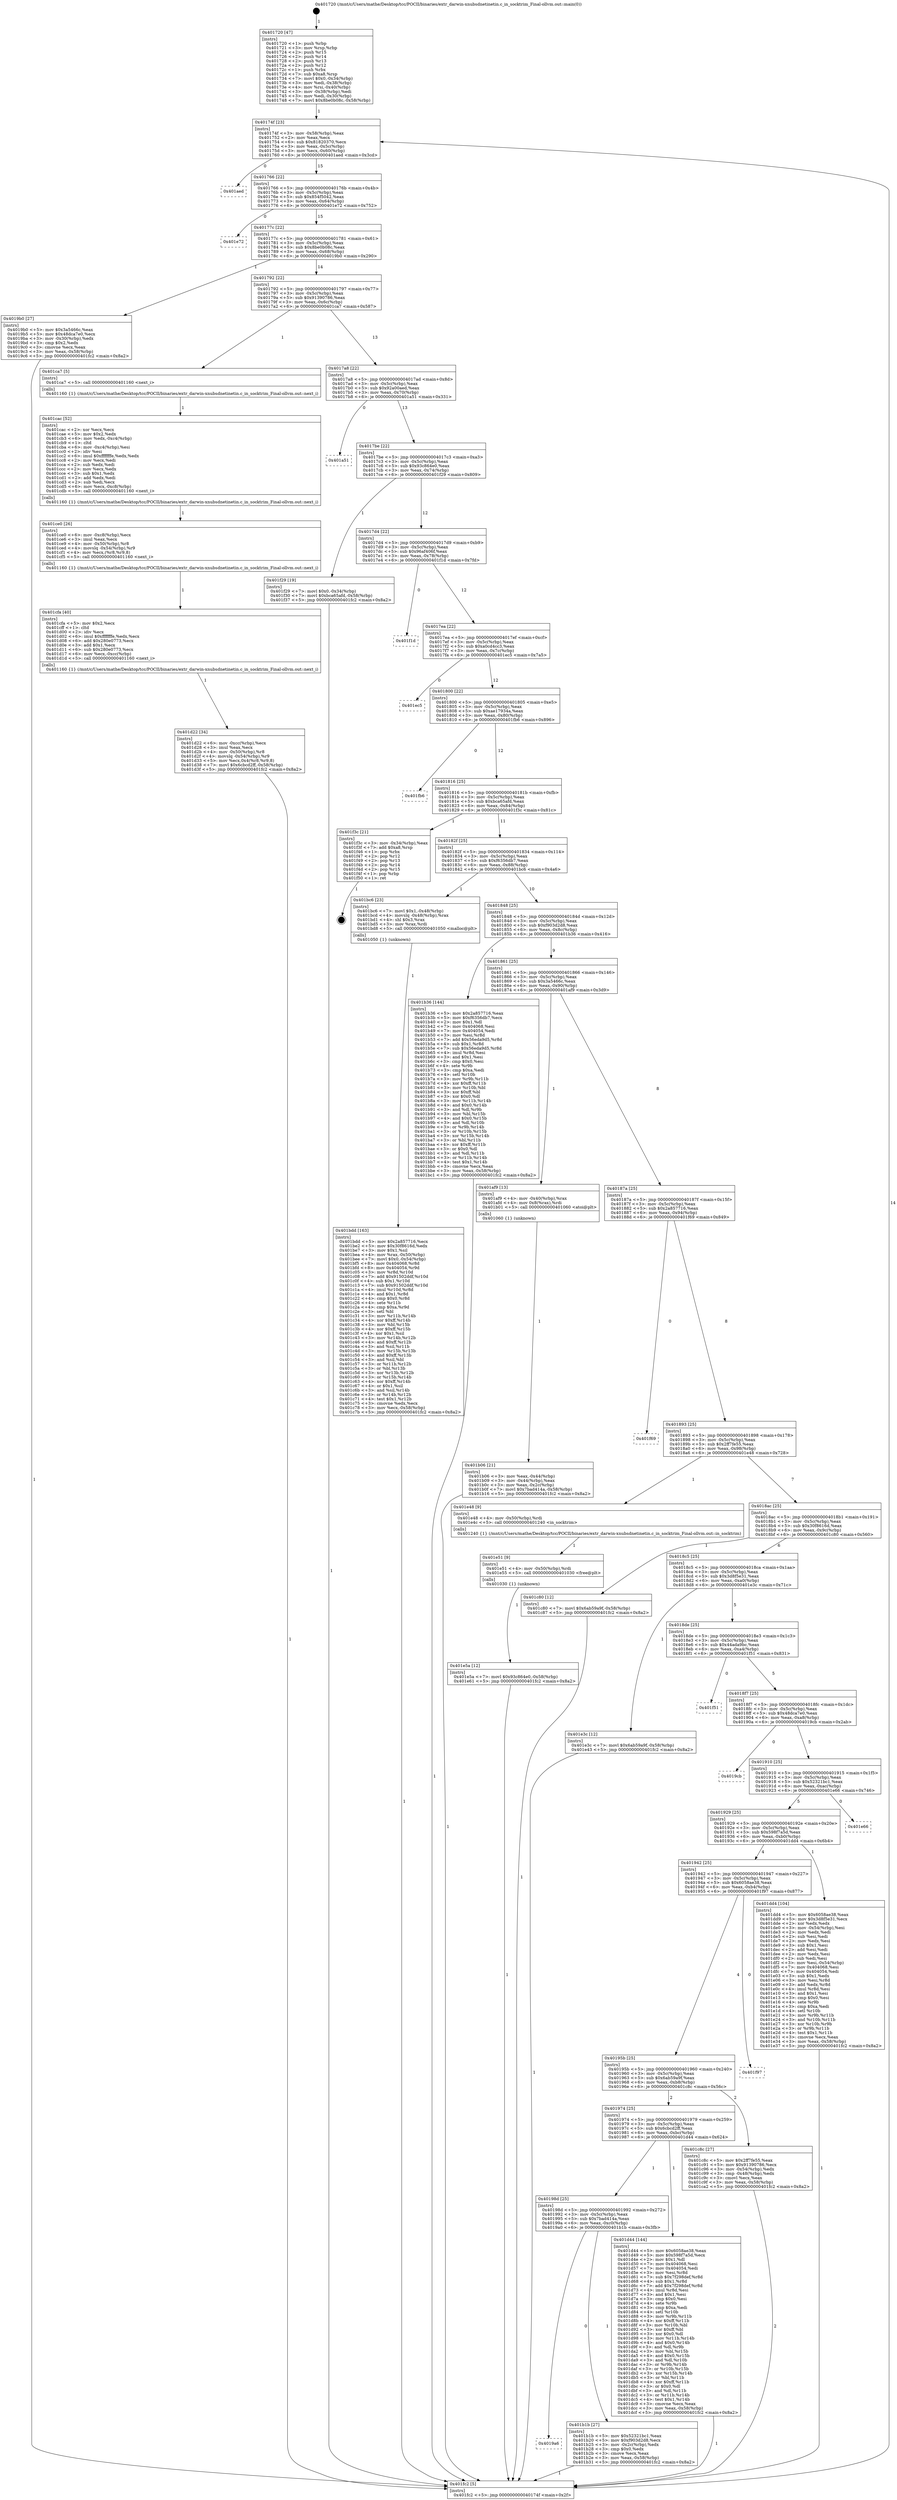 digraph "0x401720" {
  label = "0x401720 (/mnt/c/Users/mathe/Desktop/tcc/POCII/binaries/extr_darwin-xnubsdnetinetin.c_in_socktrim_Final-ollvm.out::main(0))"
  labelloc = "t"
  node[shape=record]

  Entry [label="",width=0.3,height=0.3,shape=circle,fillcolor=black,style=filled]
  "0x40174f" [label="{
     0x40174f [23]\l
     | [instrs]\l
     &nbsp;&nbsp;0x40174f \<+3\>: mov -0x58(%rbp),%eax\l
     &nbsp;&nbsp;0x401752 \<+2\>: mov %eax,%ecx\l
     &nbsp;&nbsp;0x401754 \<+6\>: sub $0x81820370,%ecx\l
     &nbsp;&nbsp;0x40175a \<+3\>: mov %eax,-0x5c(%rbp)\l
     &nbsp;&nbsp;0x40175d \<+3\>: mov %ecx,-0x60(%rbp)\l
     &nbsp;&nbsp;0x401760 \<+6\>: je 0000000000401aed \<main+0x3cd\>\l
  }"]
  "0x401aed" [label="{
     0x401aed\l
  }", style=dashed]
  "0x401766" [label="{
     0x401766 [22]\l
     | [instrs]\l
     &nbsp;&nbsp;0x401766 \<+5\>: jmp 000000000040176b \<main+0x4b\>\l
     &nbsp;&nbsp;0x40176b \<+3\>: mov -0x5c(%rbp),%eax\l
     &nbsp;&nbsp;0x40176e \<+5\>: sub $0x854f5042,%eax\l
     &nbsp;&nbsp;0x401773 \<+3\>: mov %eax,-0x64(%rbp)\l
     &nbsp;&nbsp;0x401776 \<+6\>: je 0000000000401e72 \<main+0x752\>\l
  }"]
  Exit [label="",width=0.3,height=0.3,shape=circle,fillcolor=black,style=filled,peripheries=2]
  "0x401e72" [label="{
     0x401e72\l
  }", style=dashed]
  "0x40177c" [label="{
     0x40177c [22]\l
     | [instrs]\l
     &nbsp;&nbsp;0x40177c \<+5\>: jmp 0000000000401781 \<main+0x61\>\l
     &nbsp;&nbsp;0x401781 \<+3\>: mov -0x5c(%rbp),%eax\l
     &nbsp;&nbsp;0x401784 \<+5\>: sub $0x8be0b08c,%eax\l
     &nbsp;&nbsp;0x401789 \<+3\>: mov %eax,-0x68(%rbp)\l
     &nbsp;&nbsp;0x40178c \<+6\>: je 00000000004019b0 \<main+0x290\>\l
  }"]
  "0x401e5a" [label="{
     0x401e5a [12]\l
     | [instrs]\l
     &nbsp;&nbsp;0x401e5a \<+7\>: movl $0x93c864e0,-0x58(%rbp)\l
     &nbsp;&nbsp;0x401e61 \<+5\>: jmp 0000000000401fc2 \<main+0x8a2\>\l
  }"]
  "0x4019b0" [label="{
     0x4019b0 [27]\l
     | [instrs]\l
     &nbsp;&nbsp;0x4019b0 \<+5\>: mov $0x3a5466c,%eax\l
     &nbsp;&nbsp;0x4019b5 \<+5\>: mov $0x48dca7e0,%ecx\l
     &nbsp;&nbsp;0x4019ba \<+3\>: mov -0x30(%rbp),%edx\l
     &nbsp;&nbsp;0x4019bd \<+3\>: cmp $0x2,%edx\l
     &nbsp;&nbsp;0x4019c0 \<+3\>: cmovne %ecx,%eax\l
     &nbsp;&nbsp;0x4019c3 \<+3\>: mov %eax,-0x58(%rbp)\l
     &nbsp;&nbsp;0x4019c6 \<+5\>: jmp 0000000000401fc2 \<main+0x8a2\>\l
  }"]
  "0x401792" [label="{
     0x401792 [22]\l
     | [instrs]\l
     &nbsp;&nbsp;0x401792 \<+5\>: jmp 0000000000401797 \<main+0x77\>\l
     &nbsp;&nbsp;0x401797 \<+3\>: mov -0x5c(%rbp),%eax\l
     &nbsp;&nbsp;0x40179a \<+5\>: sub $0x91390786,%eax\l
     &nbsp;&nbsp;0x40179f \<+3\>: mov %eax,-0x6c(%rbp)\l
     &nbsp;&nbsp;0x4017a2 \<+6\>: je 0000000000401ca7 \<main+0x587\>\l
  }"]
  "0x401fc2" [label="{
     0x401fc2 [5]\l
     | [instrs]\l
     &nbsp;&nbsp;0x401fc2 \<+5\>: jmp 000000000040174f \<main+0x2f\>\l
  }"]
  "0x401720" [label="{
     0x401720 [47]\l
     | [instrs]\l
     &nbsp;&nbsp;0x401720 \<+1\>: push %rbp\l
     &nbsp;&nbsp;0x401721 \<+3\>: mov %rsp,%rbp\l
     &nbsp;&nbsp;0x401724 \<+2\>: push %r15\l
     &nbsp;&nbsp;0x401726 \<+2\>: push %r14\l
     &nbsp;&nbsp;0x401728 \<+2\>: push %r13\l
     &nbsp;&nbsp;0x40172a \<+2\>: push %r12\l
     &nbsp;&nbsp;0x40172c \<+1\>: push %rbx\l
     &nbsp;&nbsp;0x40172d \<+7\>: sub $0xa8,%rsp\l
     &nbsp;&nbsp;0x401734 \<+7\>: movl $0x0,-0x34(%rbp)\l
     &nbsp;&nbsp;0x40173b \<+3\>: mov %edi,-0x38(%rbp)\l
     &nbsp;&nbsp;0x40173e \<+4\>: mov %rsi,-0x40(%rbp)\l
     &nbsp;&nbsp;0x401742 \<+3\>: mov -0x38(%rbp),%edi\l
     &nbsp;&nbsp;0x401745 \<+3\>: mov %edi,-0x30(%rbp)\l
     &nbsp;&nbsp;0x401748 \<+7\>: movl $0x8be0b08c,-0x58(%rbp)\l
  }"]
  "0x401e51" [label="{
     0x401e51 [9]\l
     | [instrs]\l
     &nbsp;&nbsp;0x401e51 \<+4\>: mov -0x50(%rbp),%rdi\l
     &nbsp;&nbsp;0x401e55 \<+5\>: call 0000000000401030 \<free@plt\>\l
     | [calls]\l
     &nbsp;&nbsp;0x401030 \{1\} (unknown)\l
  }"]
  "0x401ca7" [label="{
     0x401ca7 [5]\l
     | [instrs]\l
     &nbsp;&nbsp;0x401ca7 \<+5\>: call 0000000000401160 \<next_i\>\l
     | [calls]\l
     &nbsp;&nbsp;0x401160 \{1\} (/mnt/c/Users/mathe/Desktop/tcc/POCII/binaries/extr_darwin-xnubsdnetinetin.c_in_socktrim_Final-ollvm.out::next_i)\l
  }"]
  "0x4017a8" [label="{
     0x4017a8 [22]\l
     | [instrs]\l
     &nbsp;&nbsp;0x4017a8 \<+5\>: jmp 00000000004017ad \<main+0x8d\>\l
     &nbsp;&nbsp;0x4017ad \<+3\>: mov -0x5c(%rbp),%eax\l
     &nbsp;&nbsp;0x4017b0 \<+5\>: sub $0x92a00aed,%eax\l
     &nbsp;&nbsp;0x4017b5 \<+3\>: mov %eax,-0x70(%rbp)\l
     &nbsp;&nbsp;0x4017b8 \<+6\>: je 0000000000401a51 \<main+0x331\>\l
  }"]
  "0x401d22" [label="{
     0x401d22 [34]\l
     | [instrs]\l
     &nbsp;&nbsp;0x401d22 \<+6\>: mov -0xcc(%rbp),%ecx\l
     &nbsp;&nbsp;0x401d28 \<+3\>: imul %eax,%ecx\l
     &nbsp;&nbsp;0x401d2b \<+4\>: mov -0x50(%rbp),%r8\l
     &nbsp;&nbsp;0x401d2f \<+4\>: movslq -0x54(%rbp),%r9\l
     &nbsp;&nbsp;0x401d33 \<+5\>: mov %ecx,0x4(%r8,%r9,8)\l
     &nbsp;&nbsp;0x401d38 \<+7\>: movl $0x6cbcd2ff,-0x58(%rbp)\l
     &nbsp;&nbsp;0x401d3f \<+5\>: jmp 0000000000401fc2 \<main+0x8a2\>\l
  }"]
  "0x401a51" [label="{
     0x401a51\l
  }", style=dashed]
  "0x4017be" [label="{
     0x4017be [22]\l
     | [instrs]\l
     &nbsp;&nbsp;0x4017be \<+5\>: jmp 00000000004017c3 \<main+0xa3\>\l
     &nbsp;&nbsp;0x4017c3 \<+3\>: mov -0x5c(%rbp),%eax\l
     &nbsp;&nbsp;0x4017c6 \<+5\>: sub $0x93c864e0,%eax\l
     &nbsp;&nbsp;0x4017cb \<+3\>: mov %eax,-0x74(%rbp)\l
     &nbsp;&nbsp;0x4017ce \<+6\>: je 0000000000401f29 \<main+0x809\>\l
  }"]
  "0x401cfa" [label="{
     0x401cfa [40]\l
     | [instrs]\l
     &nbsp;&nbsp;0x401cfa \<+5\>: mov $0x2,%ecx\l
     &nbsp;&nbsp;0x401cff \<+1\>: cltd\l
     &nbsp;&nbsp;0x401d00 \<+2\>: idiv %ecx\l
     &nbsp;&nbsp;0x401d02 \<+6\>: imul $0xfffffffe,%edx,%ecx\l
     &nbsp;&nbsp;0x401d08 \<+6\>: add $0x280e0773,%ecx\l
     &nbsp;&nbsp;0x401d0e \<+3\>: add $0x1,%ecx\l
     &nbsp;&nbsp;0x401d11 \<+6\>: sub $0x280e0773,%ecx\l
     &nbsp;&nbsp;0x401d17 \<+6\>: mov %ecx,-0xcc(%rbp)\l
     &nbsp;&nbsp;0x401d1d \<+5\>: call 0000000000401160 \<next_i\>\l
     | [calls]\l
     &nbsp;&nbsp;0x401160 \{1\} (/mnt/c/Users/mathe/Desktop/tcc/POCII/binaries/extr_darwin-xnubsdnetinetin.c_in_socktrim_Final-ollvm.out::next_i)\l
  }"]
  "0x401f29" [label="{
     0x401f29 [19]\l
     | [instrs]\l
     &nbsp;&nbsp;0x401f29 \<+7\>: movl $0x0,-0x34(%rbp)\l
     &nbsp;&nbsp;0x401f30 \<+7\>: movl $0xbca65afd,-0x58(%rbp)\l
     &nbsp;&nbsp;0x401f37 \<+5\>: jmp 0000000000401fc2 \<main+0x8a2\>\l
  }"]
  "0x4017d4" [label="{
     0x4017d4 [22]\l
     | [instrs]\l
     &nbsp;&nbsp;0x4017d4 \<+5\>: jmp 00000000004017d9 \<main+0xb9\>\l
     &nbsp;&nbsp;0x4017d9 \<+3\>: mov -0x5c(%rbp),%eax\l
     &nbsp;&nbsp;0x4017dc \<+5\>: sub $0x96af406f,%eax\l
     &nbsp;&nbsp;0x4017e1 \<+3\>: mov %eax,-0x78(%rbp)\l
     &nbsp;&nbsp;0x4017e4 \<+6\>: je 0000000000401f1d \<main+0x7fd\>\l
  }"]
  "0x401ce0" [label="{
     0x401ce0 [26]\l
     | [instrs]\l
     &nbsp;&nbsp;0x401ce0 \<+6\>: mov -0xc8(%rbp),%ecx\l
     &nbsp;&nbsp;0x401ce6 \<+3\>: imul %eax,%ecx\l
     &nbsp;&nbsp;0x401ce9 \<+4\>: mov -0x50(%rbp),%r8\l
     &nbsp;&nbsp;0x401ced \<+4\>: movslq -0x54(%rbp),%r9\l
     &nbsp;&nbsp;0x401cf1 \<+4\>: mov %ecx,(%r8,%r9,8)\l
     &nbsp;&nbsp;0x401cf5 \<+5\>: call 0000000000401160 \<next_i\>\l
     | [calls]\l
     &nbsp;&nbsp;0x401160 \{1\} (/mnt/c/Users/mathe/Desktop/tcc/POCII/binaries/extr_darwin-xnubsdnetinetin.c_in_socktrim_Final-ollvm.out::next_i)\l
  }"]
  "0x401f1d" [label="{
     0x401f1d\l
  }", style=dashed]
  "0x4017ea" [label="{
     0x4017ea [22]\l
     | [instrs]\l
     &nbsp;&nbsp;0x4017ea \<+5\>: jmp 00000000004017ef \<main+0xcf\>\l
     &nbsp;&nbsp;0x4017ef \<+3\>: mov -0x5c(%rbp),%eax\l
     &nbsp;&nbsp;0x4017f2 \<+5\>: sub $0xa0cd4cc3,%eax\l
     &nbsp;&nbsp;0x4017f7 \<+3\>: mov %eax,-0x7c(%rbp)\l
     &nbsp;&nbsp;0x4017fa \<+6\>: je 0000000000401ec5 \<main+0x7a5\>\l
  }"]
  "0x401cac" [label="{
     0x401cac [52]\l
     | [instrs]\l
     &nbsp;&nbsp;0x401cac \<+2\>: xor %ecx,%ecx\l
     &nbsp;&nbsp;0x401cae \<+5\>: mov $0x2,%edx\l
     &nbsp;&nbsp;0x401cb3 \<+6\>: mov %edx,-0xc4(%rbp)\l
     &nbsp;&nbsp;0x401cb9 \<+1\>: cltd\l
     &nbsp;&nbsp;0x401cba \<+6\>: mov -0xc4(%rbp),%esi\l
     &nbsp;&nbsp;0x401cc0 \<+2\>: idiv %esi\l
     &nbsp;&nbsp;0x401cc2 \<+6\>: imul $0xfffffffe,%edx,%edx\l
     &nbsp;&nbsp;0x401cc8 \<+2\>: mov %ecx,%edi\l
     &nbsp;&nbsp;0x401cca \<+2\>: sub %edx,%edi\l
     &nbsp;&nbsp;0x401ccc \<+2\>: mov %ecx,%edx\l
     &nbsp;&nbsp;0x401cce \<+3\>: sub $0x1,%edx\l
     &nbsp;&nbsp;0x401cd1 \<+2\>: add %edx,%edi\l
     &nbsp;&nbsp;0x401cd3 \<+2\>: sub %edi,%ecx\l
     &nbsp;&nbsp;0x401cd5 \<+6\>: mov %ecx,-0xc8(%rbp)\l
     &nbsp;&nbsp;0x401cdb \<+5\>: call 0000000000401160 \<next_i\>\l
     | [calls]\l
     &nbsp;&nbsp;0x401160 \{1\} (/mnt/c/Users/mathe/Desktop/tcc/POCII/binaries/extr_darwin-xnubsdnetinetin.c_in_socktrim_Final-ollvm.out::next_i)\l
  }"]
  "0x401ec5" [label="{
     0x401ec5\l
  }", style=dashed]
  "0x401800" [label="{
     0x401800 [22]\l
     | [instrs]\l
     &nbsp;&nbsp;0x401800 \<+5\>: jmp 0000000000401805 \<main+0xe5\>\l
     &nbsp;&nbsp;0x401805 \<+3\>: mov -0x5c(%rbp),%eax\l
     &nbsp;&nbsp;0x401808 \<+5\>: sub $0xae17934a,%eax\l
     &nbsp;&nbsp;0x40180d \<+3\>: mov %eax,-0x80(%rbp)\l
     &nbsp;&nbsp;0x401810 \<+6\>: je 0000000000401fb6 \<main+0x896\>\l
  }"]
  "0x401bdd" [label="{
     0x401bdd [163]\l
     | [instrs]\l
     &nbsp;&nbsp;0x401bdd \<+5\>: mov $0x2a857716,%ecx\l
     &nbsp;&nbsp;0x401be2 \<+5\>: mov $0x30f8616d,%edx\l
     &nbsp;&nbsp;0x401be7 \<+3\>: mov $0x1,%sil\l
     &nbsp;&nbsp;0x401bea \<+4\>: mov %rax,-0x50(%rbp)\l
     &nbsp;&nbsp;0x401bee \<+7\>: movl $0x0,-0x54(%rbp)\l
     &nbsp;&nbsp;0x401bf5 \<+8\>: mov 0x404068,%r8d\l
     &nbsp;&nbsp;0x401bfd \<+8\>: mov 0x404054,%r9d\l
     &nbsp;&nbsp;0x401c05 \<+3\>: mov %r8d,%r10d\l
     &nbsp;&nbsp;0x401c08 \<+7\>: add $0x91502ddf,%r10d\l
     &nbsp;&nbsp;0x401c0f \<+4\>: sub $0x1,%r10d\l
     &nbsp;&nbsp;0x401c13 \<+7\>: sub $0x91502ddf,%r10d\l
     &nbsp;&nbsp;0x401c1a \<+4\>: imul %r10d,%r8d\l
     &nbsp;&nbsp;0x401c1e \<+4\>: and $0x1,%r8d\l
     &nbsp;&nbsp;0x401c22 \<+4\>: cmp $0x0,%r8d\l
     &nbsp;&nbsp;0x401c26 \<+4\>: sete %r11b\l
     &nbsp;&nbsp;0x401c2a \<+4\>: cmp $0xa,%r9d\l
     &nbsp;&nbsp;0x401c2e \<+3\>: setl %bl\l
     &nbsp;&nbsp;0x401c31 \<+3\>: mov %r11b,%r14b\l
     &nbsp;&nbsp;0x401c34 \<+4\>: xor $0xff,%r14b\l
     &nbsp;&nbsp;0x401c38 \<+3\>: mov %bl,%r15b\l
     &nbsp;&nbsp;0x401c3b \<+4\>: xor $0xff,%r15b\l
     &nbsp;&nbsp;0x401c3f \<+4\>: xor $0x1,%sil\l
     &nbsp;&nbsp;0x401c43 \<+3\>: mov %r14b,%r12b\l
     &nbsp;&nbsp;0x401c46 \<+4\>: and $0xff,%r12b\l
     &nbsp;&nbsp;0x401c4a \<+3\>: and %sil,%r11b\l
     &nbsp;&nbsp;0x401c4d \<+3\>: mov %r15b,%r13b\l
     &nbsp;&nbsp;0x401c50 \<+4\>: and $0xff,%r13b\l
     &nbsp;&nbsp;0x401c54 \<+3\>: and %sil,%bl\l
     &nbsp;&nbsp;0x401c57 \<+3\>: or %r11b,%r12b\l
     &nbsp;&nbsp;0x401c5a \<+3\>: or %bl,%r13b\l
     &nbsp;&nbsp;0x401c5d \<+3\>: xor %r13b,%r12b\l
     &nbsp;&nbsp;0x401c60 \<+3\>: or %r15b,%r14b\l
     &nbsp;&nbsp;0x401c63 \<+4\>: xor $0xff,%r14b\l
     &nbsp;&nbsp;0x401c67 \<+4\>: or $0x1,%sil\l
     &nbsp;&nbsp;0x401c6b \<+3\>: and %sil,%r14b\l
     &nbsp;&nbsp;0x401c6e \<+3\>: or %r14b,%r12b\l
     &nbsp;&nbsp;0x401c71 \<+4\>: test $0x1,%r12b\l
     &nbsp;&nbsp;0x401c75 \<+3\>: cmovne %edx,%ecx\l
     &nbsp;&nbsp;0x401c78 \<+3\>: mov %ecx,-0x58(%rbp)\l
     &nbsp;&nbsp;0x401c7b \<+5\>: jmp 0000000000401fc2 \<main+0x8a2\>\l
  }"]
  "0x401fb6" [label="{
     0x401fb6\l
  }", style=dashed]
  "0x401816" [label="{
     0x401816 [25]\l
     | [instrs]\l
     &nbsp;&nbsp;0x401816 \<+5\>: jmp 000000000040181b \<main+0xfb\>\l
     &nbsp;&nbsp;0x40181b \<+3\>: mov -0x5c(%rbp),%eax\l
     &nbsp;&nbsp;0x40181e \<+5\>: sub $0xbca65afd,%eax\l
     &nbsp;&nbsp;0x401823 \<+6\>: mov %eax,-0x84(%rbp)\l
     &nbsp;&nbsp;0x401829 \<+6\>: je 0000000000401f3c \<main+0x81c\>\l
  }"]
  "0x4019a6" [label="{
     0x4019a6\l
  }", style=dashed]
  "0x401f3c" [label="{
     0x401f3c [21]\l
     | [instrs]\l
     &nbsp;&nbsp;0x401f3c \<+3\>: mov -0x34(%rbp),%eax\l
     &nbsp;&nbsp;0x401f3f \<+7\>: add $0xa8,%rsp\l
     &nbsp;&nbsp;0x401f46 \<+1\>: pop %rbx\l
     &nbsp;&nbsp;0x401f47 \<+2\>: pop %r12\l
     &nbsp;&nbsp;0x401f49 \<+2\>: pop %r13\l
     &nbsp;&nbsp;0x401f4b \<+2\>: pop %r14\l
     &nbsp;&nbsp;0x401f4d \<+2\>: pop %r15\l
     &nbsp;&nbsp;0x401f4f \<+1\>: pop %rbp\l
     &nbsp;&nbsp;0x401f50 \<+1\>: ret\l
  }"]
  "0x40182f" [label="{
     0x40182f [25]\l
     | [instrs]\l
     &nbsp;&nbsp;0x40182f \<+5\>: jmp 0000000000401834 \<main+0x114\>\l
     &nbsp;&nbsp;0x401834 \<+3\>: mov -0x5c(%rbp),%eax\l
     &nbsp;&nbsp;0x401837 \<+5\>: sub $0xf6356db7,%eax\l
     &nbsp;&nbsp;0x40183c \<+6\>: mov %eax,-0x88(%rbp)\l
     &nbsp;&nbsp;0x401842 \<+6\>: je 0000000000401bc6 \<main+0x4a6\>\l
  }"]
  "0x401b1b" [label="{
     0x401b1b [27]\l
     | [instrs]\l
     &nbsp;&nbsp;0x401b1b \<+5\>: mov $0x52321bc1,%eax\l
     &nbsp;&nbsp;0x401b20 \<+5\>: mov $0xf903d2d8,%ecx\l
     &nbsp;&nbsp;0x401b25 \<+3\>: mov -0x2c(%rbp),%edx\l
     &nbsp;&nbsp;0x401b28 \<+3\>: cmp $0x0,%edx\l
     &nbsp;&nbsp;0x401b2b \<+3\>: cmove %ecx,%eax\l
     &nbsp;&nbsp;0x401b2e \<+3\>: mov %eax,-0x58(%rbp)\l
     &nbsp;&nbsp;0x401b31 \<+5\>: jmp 0000000000401fc2 \<main+0x8a2\>\l
  }"]
  "0x401bc6" [label="{
     0x401bc6 [23]\l
     | [instrs]\l
     &nbsp;&nbsp;0x401bc6 \<+7\>: movl $0x1,-0x48(%rbp)\l
     &nbsp;&nbsp;0x401bcd \<+4\>: movslq -0x48(%rbp),%rax\l
     &nbsp;&nbsp;0x401bd1 \<+4\>: shl $0x3,%rax\l
     &nbsp;&nbsp;0x401bd5 \<+3\>: mov %rax,%rdi\l
     &nbsp;&nbsp;0x401bd8 \<+5\>: call 0000000000401050 \<malloc@plt\>\l
     | [calls]\l
     &nbsp;&nbsp;0x401050 \{1\} (unknown)\l
  }"]
  "0x401848" [label="{
     0x401848 [25]\l
     | [instrs]\l
     &nbsp;&nbsp;0x401848 \<+5\>: jmp 000000000040184d \<main+0x12d\>\l
     &nbsp;&nbsp;0x40184d \<+3\>: mov -0x5c(%rbp),%eax\l
     &nbsp;&nbsp;0x401850 \<+5\>: sub $0xf903d2d8,%eax\l
     &nbsp;&nbsp;0x401855 \<+6\>: mov %eax,-0x8c(%rbp)\l
     &nbsp;&nbsp;0x40185b \<+6\>: je 0000000000401b36 \<main+0x416\>\l
  }"]
  "0x40198d" [label="{
     0x40198d [25]\l
     | [instrs]\l
     &nbsp;&nbsp;0x40198d \<+5\>: jmp 0000000000401992 \<main+0x272\>\l
     &nbsp;&nbsp;0x401992 \<+3\>: mov -0x5c(%rbp),%eax\l
     &nbsp;&nbsp;0x401995 \<+5\>: sub $0x7bad414a,%eax\l
     &nbsp;&nbsp;0x40199a \<+6\>: mov %eax,-0xc0(%rbp)\l
     &nbsp;&nbsp;0x4019a0 \<+6\>: je 0000000000401b1b \<main+0x3fb\>\l
  }"]
  "0x401b36" [label="{
     0x401b36 [144]\l
     | [instrs]\l
     &nbsp;&nbsp;0x401b36 \<+5\>: mov $0x2a857716,%eax\l
     &nbsp;&nbsp;0x401b3b \<+5\>: mov $0xf6356db7,%ecx\l
     &nbsp;&nbsp;0x401b40 \<+2\>: mov $0x1,%dl\l
     &nbsp;&nbsp;0x401b42 \<+7\>: mov 0x404068,%esi\l
     &nbsp;&nbsp;0x401b49 \<+7\>: mov 0x404054,%edi\l
     &nbsp;&nbsp;0x401b50 \<+3\>: mov %esi,%r8d\l
     &nbsp;&nbsp;0x401b53 \<+7\>: add $0x56eda9d5,%r8d\l
     &nbsp;&nbsp;0x401b5a \<+4\>: sub $0x1,%r8d\l
     &nbsp;&nbsp;0x401b5e \<+7\>: sub $0x56eda9d5,%r8d\l
     &nbsp;&nbsp;0x401b65 \<+4\>: imul %r8d,%esi\l
     &nbsp;&nbsp;0x401b69 \<+3\>: and $0x1,%esi\l
     &nbsp;&nbsp;0x401b6c \<+3\>: cmp $0x0,%esi\l
     &nbsp;&nbsp;0x401b6f \<+4\>: sete %r9b\l
     &nbsp;&nbsp;0x401b73 \<+3\>: cmp $0xa,%edi\l
     &nbsp;&nbsp;0x401b76 \<+4\>: setl %r10b\l
     &nbsp;&nbsp;0x401b7a \<+3\>: mov %r9b,%r11b\l
     &nbsp;&nbsp;0x401b7d \<+4\>: xor $0xff,%r11b\l
     &nbsp;&nbsp;0x401b81 \<+3\>: mov %r10b,%bl\l
     &nbsp;&nbsp;0x401b84 \<+3\>: xor $0xff,%bl\l
     &nbsp;&nbsp;0x401b87 \<+3\>: xor $0x0,%dl\l
     &nbsp;&nbsp;0x401b8a \<+3\>: mov %r11b,%r14b\l
     &nbsp;&nbsp;0x401b8d \<+4\>: and $0x0,%r14b\l
     &nbsp;&nbsp;0x401b91 \<+3\>: and %dl,%r9b\l
     &nbsp;&nbsp;0x401b94 \<+3\>: mov %bl,%r15b\l
     &nbsp;&nbsp;0x401b97 \<+4\>: and $0x0,%r15b\l
     &nbsp;&nbsp;0x401b9b \<+3\>: and %dl,%r10b\l
     &nbsp;&nbsp;0x401b9e \<+3\>: or %r9b,%r14b\l
     &nbsp;&nbsp;0x401ba1 \<+3\>: or %r10b,%r15b\l
     &nbsp;&nbsp;0x401ba4 \<+3\>: xor %r15b,%r14b\l
     &nbsp;&nbsp;0x401ba7 \<+3\>: or %bl,%r11b\l
     &nbsp;&nbsp;0x401baa \<+4\>: xor $0xff,%r11b\l
     &nbsp;&nbsp;0x401bae \<+3\>: or $0x0,%dl\l
     &nbsp;&nbsp;0x401bb1 \<+3\>: and %dl,%r11b\l
     &nbsp;&nbsp;0x401bb4 \<+3\>: or %r11b,%r14b\l
     &nbsp;&nbsp;0x401bb7 \<+4\>: test $0x1,%r14b\l
     &nbsp;&nbsp;0x401bbb \<+3\>: cmovne %ecx,%eax\l
     &nbsp;&nbsp;0x401bbe \<+3\>: mov %eax,-0x58(%rbp)\l
     &nbsp;&nbsp;0x401bc1 \<+5\>: jmp 0000000000401fc2 \<main+0x8a2\>\l
  }"]
  "0x401861" [label="{
     0x401861 [25]\l
     | [instrs]\l
     &nbsp;&nbsp;0x401861 \<+5\>: jmp 0000000000401866 \<main+0x146\>\l
     &nbsp;&nbsp;0x401866 \<+3\>: mov -0x5c(%rbp),%eax\l
     &nbsp;&nbsp;0x401869 \<+5\>: sub $0x3a5466c,%eax\l
     &nbsp;&nbsp;0x40186e \<+6\>: mov %eax,-0x90(%rbp)\l
     &nbsp;&nbsp;0x401874 \<+6\>: je 0000000000401af9 \<main+0x3d9\>\l
  }"]
  "0x401d44" [label="{
     0x401d44 [144]\l
     | [instrs]\l
     &nbsp;&nbsp;0x401d44 \<+5\>: mov $0x6058ae38,%eax\l
     &nbsp;&nbsp;0x401d49 \<+5\>: mov $0x598f7a5d,%ecx\l
     &nbsp;&nbsp;0x401d4e \<+2\>: mov $0x1,%dl\l
     &nbsp;&nbsp;0x401d50 \<+7\>: mov 0x404068,%esi\l
     &nbsp;&nbsp;0x401d57 \<+7\>: mov 0x404054,%edi\l
     &nbsp;&nbsp;0x401d5e \<+3\>: mov %esi,%r8d\l
     &nbsp;&nbsp;0x401d61 \<+7\>: sub $0x7f298def,%r8d\l
     &nbsp;&nbsp;0x401d68 \<+4\>: sub $0x1,%r8d\l
     &nbsp;&nbsp;0x401d6c \<+7\>: add $0x7f298def,%r8d\l
     &nbsp;&nbsp;0x401d73 \<+4\>: imul %r8d,%esi\l
     &nbsp;&nbsp;0x401d77 \<+3\>: and $0x1,%esi\l
     &nbsp;&nbsp;0x401d7a \<+3\>: cmp $0x0,%esi\l
     &nbsp;&nbsp;0x401d7d \<+4\>: sete %r9b\l
     &nbsp;&nbsp;0x401d81 \<+3\>: cmp $0xa,%edi\l
     &nbsp;&nbsp;0x401d84 \<+4\>: setl %r10b\l
     &nbsp;&nbsp;0x401d88 \<+3\>: mov %r9b,%r11b\l
     &nbsp;&nbsp;0x401d8b \<+4\>: xor $0xff,%r11b\l
     &nbsp;&nbsp;0x401d8f \<+3\>: mov %r10b,%bl\l
     &nbsp;&nbsp;0x401d92 \<+3\>: xor $0xff,%bl\l
     &nbsp;&nbsp;0x401d95 \<+3\>: xor $0x0,%dl\l
     &nbsp;&nbsp;0x401d98 \<+3\>: mov %r11b,%r14b\l
     &nbsp;&nbsp;0x401d9b \<+4\>: and $0x0,%r14b\l
     &nbsp;&nbsp;0x401d9f \<+3\>: and %dl,%r9b\l
     &nbsp;&nbsp;0x401da2 \<+3\>: mov %bl,%r15b\l
     &nbsp;&nbsp;0x401da5 \<+4\>: and $0x0,%r15b\l
     &nbsp;&nbsp;0x401da9 \<+3\>: and %dl,%r10b\l
     &nbsp;&nbsp;0x401dac \<+3\>: or %r9b,%r14b\l
     &nbsp;&nbsp;0x401daf \<+3\>: or %r10b,%r15b\l
     &nbsp;&nbsp;0x401db2 \<+3\>: xor %r15b,%r14b\l
     &nbsp;&nbsp;0x401db5 \<+3\>: or %bl,%r11b\l
     &nbsp;&nbsp;0x401db8 \<+4\>: xor $0xff,%r11b\l
     &nbsp;&nbsp;0x401dbc \<+3\>: or $0x0,%dl\l
     &nbsp;&nbsp;0x401dbf \<+3\>: and %dl,%r11b\l
     &nbsp;&nbsp;0x401dc2 \<+3\>: or %r11b,%r14b\l
     &nbsp;&nbsp;0x401dc5 \<+4\>: test $0x1,%r14b\l
     &nbsp;&nbsp;0x401dc9 \<+3\>: cmovne %ecx,%eax\l
     &nbsp;&nbsp;0x401dcc \<+3\>: mov %eax,-0x58(%rbp)\l
     &nbsp;&nbsp;0x401dcf \<+5\>: jmp 0000000000401fc2 \<main+0x8a2\>\l
  }"]
  "0x401af9" [label="{
     0x401af9 [13]\l
     | [instrs]\l
     &nbsp;&nbsp;0x401af9 \<+4\>: mov -0x40(%rbp),%rax\l
     &nbsp;&nbsp;0x401afd \<+4\>: mov 0x8(%rax),%rdi\l
     &nbsp;&nbsp;0x401b01 \<+5\>: call 0000000000401060 \<atoi@plt\>\l
     | [calls]\l
     &nbsp;&nbsp;0x401060 \{1\} (unknown)\l
  }"]
  "0x40187a" [label="{
     0x40187a [25]\l
     | [instrs]\l
     &nbsp;&nbsp;0x40187a \<+5\>: jmp 000000000040187f \<main+0x15f\>\l
     &nbsp;&nbsp;0x40187f \<+3\>: mov -0x5c(%rbp),%eax\l
     &nbsp;&nbsp;0x401882 \<+5\>: sub $0x2a857716,%eax\l
     &nbsp;&nbsp;0x401887 \<+6\>: mov %eax,-0x94(%rbp)\l
     &nbsp;&nbsp;0x40188d \<+6\>: je 0000000000401f69 \<main+0x849\>\l
  }"]
  "0x401b06" [label="{
     0x401b06 [21]\l
     | [instrs]\l
     &nbsp;&nbsp;0x401b06 \<+3\>: mov %eax,-0x44(%rbp)\l
     &nbsp;&nbsp;0x401b09 \<+3\>: mov -0x44(%rbp),%eax\l
     &nbsp;&nbsp;0x401b0c \<+3\>: mov %eax,-0x2c(%rbp)\l
     &nbsp;&nbsp;0x401b0f \<+7\>: movl $0x7bad414a,-0x58(%rbp)\l
     &nbsp;&nbsp;0x401b16 \<+5\>: jmp 0000000000401fc2 \<main+0x8a2\>\l
  }"]
  "0x401974" [label="{
     0x401974 [25]\l
     | [instrs]\l
     &nbsp;&nbsp;0x401974 \<+5\>: jmp 0000000000401979 \<main+0x259\>\l
     &nbsp;&nbsp;0x401979 \<+3\>: mov -0x5c(%rbp),%eax\l
     &nbsp;&nbsp;0x40197c \<+5\>: sub $0x6cbcd2ff,%eax\l
     &nbsp;&nbsp;0x401981 \<+6\>: mov %eax,-0xbc(%rbp)\l
     &nbsp;&nbsp;0x401987 \<+6\>: je 0000000000401d44 \<main+0x624\>\l
  }"]
  "0x401f69" [label="{
     0x401f69\l
  }", style=dashed]
  "0x401893" [label="{
     0x401893 [25]\l
     | [instrs]\l
     &nbsp;&nbsp;0x401893 \<+5\>: jmp 0000000000401898 \<main+0x178\>\l
     &nbsp;&nbsp;0x401898 \<+3\>: mov -0x5c(%rbp),%eax\l
     &nbsp;&nbsp;0x40189b \<+5\>: sub $0x2ff7fe55,%eax\l
     &nbsp;&nbsp;0x4018a0 \<+6\>: mov %eax,-0x98(%rbp)\l
     &nbsp;&nbsp;0x4018a6 \<+6\>: je 0000000000401e48 \<main+0x728\>\l
  }"]
  "0x401c8c" [label="{
     0x401c8c [27]\l
     | [instrs]\l
     &nbsp;&nbsp;0x401c8c \<+5\>: mov $0x2ff7fe55,%eax\l
     &nbsp;&nbsp;0x401c91 \<+5\>: mov $0x91390786,%ecx\l
     &nbsp;&nbsp;0x401c96 \<+3\>: mov -0x54(%rbp),%edx\l
     &nbsp;&nbsp;0x401c99 \<+3\>: cmp -0x48(%rbp),%edx\l
     &nbsp;&nbsp;0x401c9c \<+3\>: cmovl %ecx,%eax\l
     &nbsp;&nbsp;0x401c9f \<+3\>: mov %eax,-0x58(%rbp)\l
     &nbsp;&nbsp;0x401ca2 \<+5\>: jmp 0000000000401fc2 \<main+0x8a2\>\l
  }"]
  "0x401e48" [label="{
     0x401e48 [9]\l
     | [instrs]\l
     &nbsp;&nbsp;0x401e48 \<+4\>: mov -0x50(%rbp),%rdi\l
     &nbsp;&nbsp;0x401e4c \<+5\>: call 0000000000401240 \<in_socktrim\>\l
     | [calls]\l
     &nbsp;&nbsp;0x401240 \{1\} (/mnt/c/Users/mathe/Desktop/tcc/POCII/binaries/extr_darwin-xnubsdnetinetin.c_in_socktrim_Final-ollvm.out::in_socktrim)\l
  }"]
  "0x4018ac" [label="{
     0x4018ac [25]\l
     | [instrs]\l
     &nbsp;&nbsp;0x4018ac \<+5\>: jmp 00000000004018b1 \<main+0x191\>\l
     &nbsp;&nbsp;0x4018b1 \<+3\>: mov -0x5c(%rbp),%eax\l
     &nbsp;&nbsp;0x4018b4 \<+5\>: sub $0x30f8616d,%eax\l
     &nbsp;&nbsp;0x4018b9 \<+6\>: mov %eax,-0x9c(%rbp)\l
     &nbsp;&nbsp;0x4018bf \<+6\>: je 0000000000401c80 \<main+0x560\>\l
  }"]
  "0x40195b" [label="{
     0x40195b [25]\l
     | [instrs]\l
     &nbsp;&nbsp;0x40195b \<+5\>: jmp 0000000000401960 \<main+0x240\>\l
     &nbsp;&nbsp;0x401960 \<+3\>: mov -0x5c(%rbp),%eax\l
     &nbsp;&nbsp;0x401963 \<+5\>: sub $0x6ab59a9f,%eax\l
     &nbsp;&nbsp;0x401968 \<+6\>: mov %eax,-0xb8(%rbp)\l
     &nbsp;&nbsp;0x40196e \<+6\>: je 0000000000401c8c \<main+0x56c\>\l
  }"]
  "0x401c80" [label="{
     0x401c80 [12]\l
     | [instrs]\l
     &nbsp;&nbsp;0x401c80 \<+7\>: movl $0x6ab59a9f,-0x58(%rbp)\l
     &nbsp;&nbsp;0x401c87 \<+5\>: jmp 0000000000401fc2 \<main+0x8a2\>\l
  }"]
  "0x4018c5" [label="{
     0x4018c5 [25]\l
     | [instrs]\l
     &nbsp;&nbsp;0x4018c5 \<+5\>: jmp 00000000004018ca \<main+0x1aa\>\l
     &nbsp;&nbsp;0x4018ca \<+3\>: mov -0x5c(%rbp),%eax\l
     &nbsp;&nbsp;0x4018cd \<+5\>: sub $0x3d8f5e31,%eax\l
     &nbsp;&nbsp;0x4018d2 \<+6\>: mov %eax,-0xa0(%rbp)\l
     &nbsp;&nbsp;0x4018d8 \<+6\>: je 0000000000401e3c \<main+0x71c\>\l
  }"]
  "0x401f97" [label="{
     0x401f97\l
  }", style=dashed]
  "0x401e3c" [label="{
     0x401e3c [12]\l
     | [instrs]\l
     &nbsp;&nbsp;0x401e3c \<+7\>: movl $0x6ab59a9f,-0x58(%rbp)\l
     &nbsp;&nbsp;0x401e43 \<+5\>: jmp 0000000000401fc2 \<main+0x8a2\>\l
  }"]
  "0x4018de" [label="{
     0x4018de [25]\l
     | [instrs]\l
     &nbsp;&nbsp;0x4018de \<+5\>: jmp 00000000004018e3 \<main+0x1c3\>\l
     &nbsp;&nbsp;0x4018e3 \<+3\>: mov -0x5c(%rbp),%eax\l
     &nbsp;&nbsp;0x4018e6 \<+5\>: sub $0x44ada9bc,%eax\l
     &nbsp;&nbsp;0x4018eb \<+6\>: mov %eax,-0xa4(%rbp)\l
     &nbsp;&nbsp;0x4018f1 \<+6\>: je 0000000000401f51 \<main+0x831\>\l
  }"]
  "0x401942" [label="{
     0x401942 [25]\l
     | [instrs]\l
     &nbsp;&nbsp;0x401942 \<+5\>: jmp 0000000000401947 \<main+0x227\>\l
     &nbsp;&nbsp;0x401947 \<+3\>: mov -0x5c(%rbp),%eax\l
     &nbsp;&nbsp;0x40194a \<+5\>: sub $0x6058ae38,%eax\l
     &nbsp;&nbsp;0x40194f \<+6\>: mov %eax,-0xb4(%rbp)\l
     &nbsp;&nbsp;0x401955 \<+6\>: je 0000000000401f97 \<main+0x877\>\l
  }"]
  "0x401f51" [label="{
     0x401f51\l
  }", style=dashed]
  "0x4018f7" [label="{
     0x4018f7 [25]\l
     | [instrs]\l
     &nbsp;&nbsp;0x4018f7 \<+5\>: jmp 00000000004018fc \<main+0x1dc\>\l
     &nbsp;&nbsp;0x4018fc \<+3\>: mov -0x5c(%rbp),%eax\l
     &nbsp;&nbsp;0x4018ff \<+5\>: sub $0x48dca7e0,%eax\l
     &nbsp;&nbsp;0x401904 \<+6\>: mov %eax,-0xa8(%rbp)\l
     &nbsp;&nbsp;0x40190a \<+6\>: je 00000000004019cb \<main+0x2ab\>\l
  }"]
  "0x401dd4" [label="{
     0x401dd4 [104]\l
     | [instrs]\l
     &nbsp;&nbsp;0x401dd4 \<+5\>: mov $0x6058ae38,%eax\l
     &nbsp;&nbsp;0x401dd9 \<+5\>: mov $0x3d8f5e31,%ecx\l
     &nbsp;&nbsp;0x401dde \<+2\>: xor %edx,%edx\l
     &nbsp;&nbsp;0x401de0 \<+3\>: mov -0x54(%rbp),%esi\l
     &nbsp;&nbsp;0x401de3 \<+2\>: mov %edx,%edi\l
     &nbsp;&nbsp;0x401de5 \<+2\>: sub %esi,%edi\l
     &nbsp;&nbsp;0x401de7 \<+2\>: mov %edx,%esi\l
     &nbsp;&nbsp;0x401de9 \<+3\>: sub $0x1,%esi\l
     &nbsp;&nbsp;0x401dec \<+2\>: add %esi,%edi\l
     &nbsp;&nbsp;0x401dee \<+2\>: mov %edx,%esi\l
     &nbsp;&nbsp;0x401df0 \<+2\>: sub %edi,%esi\l
     &nbsp;&nbsp;0x401df2 \<+3\>: mov %esi,-0x54(%rbp)\l
     &nbsp;&nbsp;0x401df5 \<+7\>: mov 0x404068,%esi\l
     &nbsp;&nbsp;0x401dfc \<+7\>: mov 0x404054,%edi\l
     &nbsp;&nbsp;0x401e03 \<+3\>: sub $0x1,%edx\l
     &nbsp;&nbsp;0x401e06 \<+3\>: mov %esi,%r8d\l
     &nbsp;&nbsp;0x401e09 \<+3\>: add %edx,%r8d\l
     &nbsp;&nbsp;0x401e0c \<+4\>: imul %r8d,%esi\l
     &nbsp;&nbsp;0x401e10 \<+3\>: and $0x1,%esi\l
     &nbsp;&nbsp;0x401e13 \<+3\>: cmp $0x0,%esi\l
     &nbsp;&nbsp;0x401e16 \<+4\>: sete %r9b\l
     &nbsp;&nbsp;0x401e1a \<+3\>: cmp $0xa,%edi\l
     &nbsp;&nbsp;0x401e1d \<+4\>: setl %r10b\l
     &nbsp;&nbsp;0x401e21 \<+3\>: mov %r9b,%r11b\l
     &nbsp;&nbsp;0x401e24 \<+3\>: and %r10b,%r11b\l
     &nbsp;&nbsp;0x401e27 \<+3\>: xor %r10b,%r9b\l
     &nbsp;&nbsp;0x401e2a \<+3\>: or %r9b,%r11b\l
     &nbsp;&nbsp;0x401e2d \<+4\>: test $0x1,%r11b\l
     &nbsp;&nbsp;0x401e31 \<+3\>: cmovne %ecx,%eax\l
     &nbsp;&nbsp;0x401e34 \<+3\>: mov %eax,-0x58(%rbp)\l
     &nbsp;&nbsp;0x401e37 \<+5\>: jmp 0000000000401fc2 \<main+0x8a2\>\l
  }"]
  "0x4019cb" [label="{
     0x4019cb\l
  }", style=dashed]
  "0x401910" [label="{
     0x401910 [25]\l
     | [instrs]\l
     &nbsp;&nbsp;0x401910 \<+5\>: jmp 0000000000401915 \<main+0x1f5\>\l
     &nbsp;&nbsp;0x401915 \<+3\>: mov -0x5c(%rbp),%eax\l
     &nbsp;&nbsp;0x401918 \<+5\>: sub $0x52321bc1,%eax\l
     &nbsp;&nbsp;0x40191d \<+6\>: mov %eax,-0xac(%rbp)\l
     &nbsp;&nbsp;0x401923 \<+6\>: je 0000000000401e66 \<main+0x746\>\l
  }"]
  "0x401929" [label="{
     0x401929 [25]\l
     | [instrs]\l
     &nbsp;&nbsp;0x401929 \<+5\>: jmp 000000000040192e \<main+0x20e\>\l
     &nbsp;&nbsp;0x40192e \<+3\>: mov -0x5c(%rbp),%eax\l
     &nbsp;&nbsp;0x401931 \<+5\>: sub $0x598f7a5d,%eax\l
     &nbsp;&nbsp;0x401936 \<+6\>: mov %eax,-0xb0(%rbp)\l
     &nbsp;&nbsp;0x40193c \<+6\>: je 0000000000401dd4 \<main+0x6b4\>\l
  }"]
  "0x401e66" [label="{
     0x401e66\l
  }", style=dashed]
  Entry -> "0x401720" [label=" 1"]
  "0x40174f" -> "0x401aed" [label=" 0"]
  "0x40174f" -> "0x401766" [label=" 15"]
  "0x401f3c" -> Exit [label=" 1"]
  "0x401766" -> "0x401e72" [label=" 0"]
  "0x401766" -> "0x40177c" [label=" 15"]
  "0x401f29" -> "0x401fc2" [label=" 1"]
  "0x40177c" -> "0x4019b0" [label=" 1"]
  "0x40177c" -> "0x401792" [label=" 14"]
  "0x4019b0" -> "0x401fc2" [label=" 1"]
  "0x401720" -> "0x40174f" [label=" 1"]
  "0x401fc2" -> "0x40174f" [label=" 14"]
  "0x401e5a" -> "0x401fc2" [label=" 1"]
  "0x401792" -> "0x401ca7" [label=" 1"]
  "0x401792" -> "0x4017a8" [label=" 13"]
  "0x401e51" -> "0x401e5a" [label=" 1"]
  "0x4017a8" -> "0x401a51" [label=" 0"]
  "0x4017a8" -> "0x4017be" [label=" 13"]
  "0x401e48" -> "0x401e51" [label=" 1"]
  "0x4017be" -> "0x401f29" [label=" 1"]
  "0x4017be" -> "0x4017d4" [label=" 12"]
  "0x401e3c" -> "0x401fc2" [label=" 1"]
  "0x4017d4" -> "0x401f1d" [label=" 0"]
  "0x4017d4" -> "0x4017ea" [label=" 12"]
  "0x401dd4" -> "0x401fc2" [label=" 1"]
  "0x4017ea" -> "0x401ec5" [label=" 0"]
  "0x4017ea" -> "0x401800" [label=" 12"]
  "0x401d44" -> "0x401fc2" [label=" 1"]
  "0x401800" -> "0x401fb6" [label=" 0"]
  "0x401800" -> "0x401816" [label=" 12"]
  "0x401d22" -> "0x401fc2" [label=" 1"]
  "0x401816" -> "0x401f3c" [label=" 1"]
  "0x401816" -> "0x40182f" [label=" 11"]
  "0x401cfa" -> "0x401d22" [label=" 1"]
  "0x40182f" -> "0x401bc6" [label=" 1"]
  "0x40182f" -> "0x401848" [label=" 10"]
  "0x401ce0" -> "0x401cfa" [label=" 1"]
  "0x401848" -> "0x401b36" [label=" 1"]
  "0x401848" -> "0x401861" [label=" 9"]
  "0x401ca7" -> "0x401cac" [label=" 1"]
  "0x401861" -> "0x401af9" [label=" 1"]
  "0x401861" -> "0x40187a" [label=" 8"]
  "0x401af9" -> "0x401b06" [label=" 1"]
  "0x401b06" -> "0x401fc2" [label=" 1"]
  "0x401c8c" -> "0x401fc2" [label=" 2"]
  "0x40187a" -> "0x401f69" [label=" 0"]
  "0x40187a" -> "0x401893" [label=" 8"]
  "0x401bdd" -> "0x401fc2" [label=" 1"]
  "0x401893" -> "0x401e48" [label=" 1"]
  "0x401893" -> "0x4018ac" [label=" 7"]
  "0x401bc6" -> "0x401bdd" [label=" 1"]
  "0x4018ac" -> "0x401c80" [label=" 1"]
  "0x4018ac" -> "0x4018c5" [label=" 6"]
  "0x401b1b" -> "0x401fc2" [label=" 1"]
  "0x4018c5" -> "0x401e3c" [label=" 1"]
  "0x4018c5" -> "0x4018de" [label=" 5"]
  "0x40198d" -> "0x4019a6" [label=" 0"]
  "0x4018de" -> "0x401f51" [label=" 0"]
  "0x4018de" -> "0x4018f7" [label=" 5"]
  "0x401cac" -> "0x401ce0" [label=" 1"]
  "0x4018f7" -> "0x4019cb" [label=" 0"]
  "0x4018f7" -> "0x401910" [label=" 5"]
  "0x401974" -> "0x40198d" [label=" 1"]
  "0x401910" -> "0x401e66" [label=" 0"]
  "0x401910" -> "0x401929" [label=" 5"]
  "0x401974" -> "0x401d44" [label=" 1"]
  "0x401929" -> "0x401dd4" [label=" 1"]
  "0x401929" -> "0x401942" [label=" 4"]
  "0x40198d" -> "0x401b1b" [label=" 1"]
  "0x401942" -> "0x401f97" [label=" 0"]
  "0x401942" -> "0x40195b" [label=" 4"]
  "0x401b36" -> "0x401fc2" [label=" 1"]
  "0x40195b" -> "0x401c8c" [label=" 2"]
  "0x40195b" -> "0x401974" [label=" 2"]
  "0x401c80" -> "0x401fc2" [label=" 1"]
}
